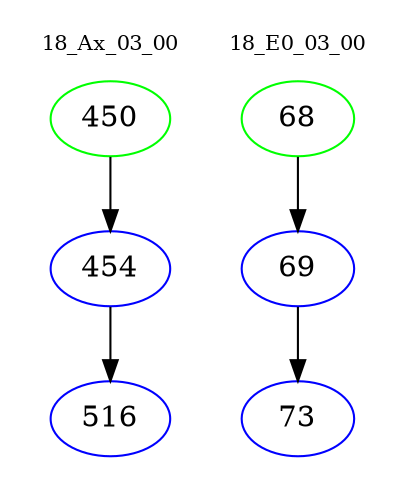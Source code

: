 digraph{
subgraph cluster_0 {
color = white
label = "18_Ax_03_00";
fontsize=10;
T0_450 [label="450", color="green"]
T0_450 -> T0_454 [color="black"]
T0_454 [label="454", color="blue"]
T0_454 -> T0_516 [color="black"]
T0_516 [label="516", color="blue"]
}
subgraph cluster_1 {
color = white
label = "18_E0_03_00";
fontsize=10;
T1_68 [label="68", color="green"]
T1_68 -> T1_69 [color="black"]
T1_69 [label="69", color="blue"]
T1_69 -> T1_73 [color="black"]
T1_73 [label="73", color="blue"]
}
}
